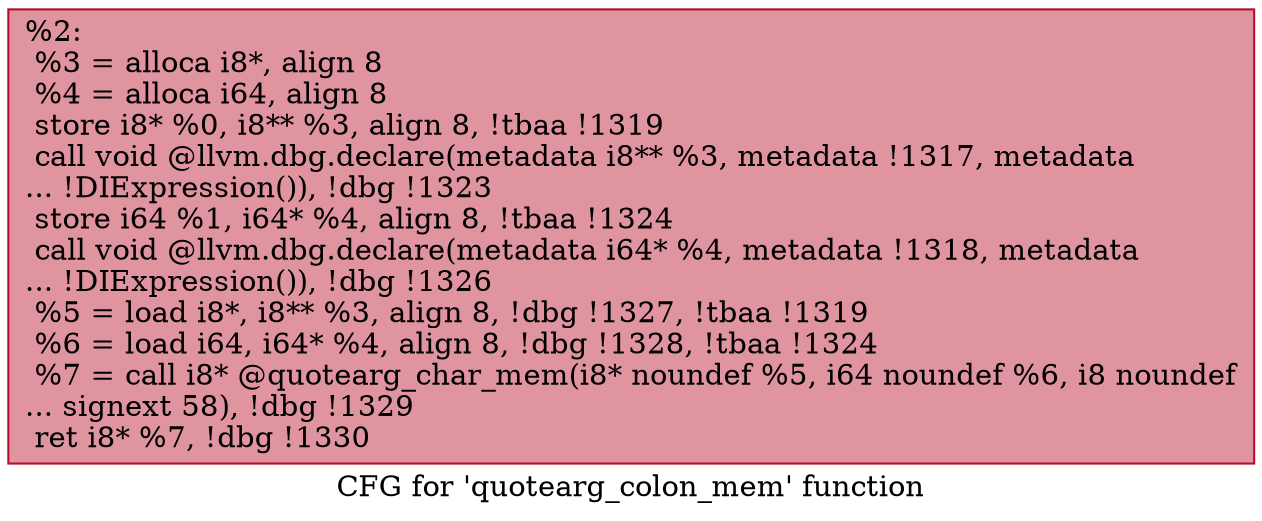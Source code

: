 digraph "CFG for 'quotearg_colon_mem' function" {
	label="CFG for 'quotearg_colon_mem' function";

	Node0x1108f60 [shape=record,color="#b70d28ff", style=filled, fillcolor="#b70d2870",label="{%2:\l  %3 = alloca i8*, align 8\l  %4 = alloca i64, align 8\l  store i8* %0, i8** %3, align 8, !tbaa !1319\l  call void @llvm.dbg.declare(metadata i8** %3, metadata !1317, metadata\l... !DIExpression()), !dbg !1323\l  store i64 %1, i64* %4, align 8, !tbaa !1324\l  call void @llvm.dbg.declare(metadata i64* %4, metadata !1318, metadata\l... !DIExpression()), !dbg !1326\l  %5 = load i8*, i8** %3, align 8, !dbg !1327, !tbaa !1319\l  %6 = load i64, i64* %4, align 8, !dbg !1328, !tbaa !1324\l  %7 = call i8* @quotearg_char_mem(i8* noundef %5, i64 noundef %6, i8 noundef\l... signext 58), !dbg !1329\l  ret i8* %7, !dbg !1330\l}"];
}
